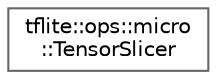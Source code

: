 digraph "Graphical Class Hierarchy"
{
 // LATEX_PDF_SIZE
  bgcolor="transparent";
  edge [fontname=Helvetica,fontsize=10,labelfontname=Helvetica,labelfontsize=10];
  node [fontname=Helvetica,fontsize=10,shape=box,height=0.2,width=0.4];
  rankdir="LR";
  Node0 [id="Node000000",label="tflite::ops::micro\l::TensorSlicer",height=0.2,width=0.4,color="grey40", fillcolor="white", style="filled",URL="$classtflite_1_1ops_1_1micro_1_1_tensor_slicer.html",tooltip=" "];
}
